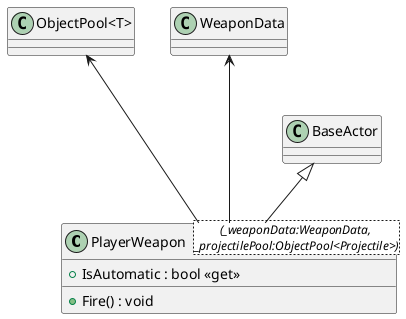 @startuml
class PlayerWeapon<(_weaponData:WeaponData, \n_projectilePool:ObjectPool<Projectile>)> {
    + IsAutomatic : bool <<get>>
    + Fire() : void
}
"ObjectPool<T>" <--- PlayerWeapon
WeaponData <--- PlayerWeapon
BaseActor <|-- PlayerWeapon
@enduml

